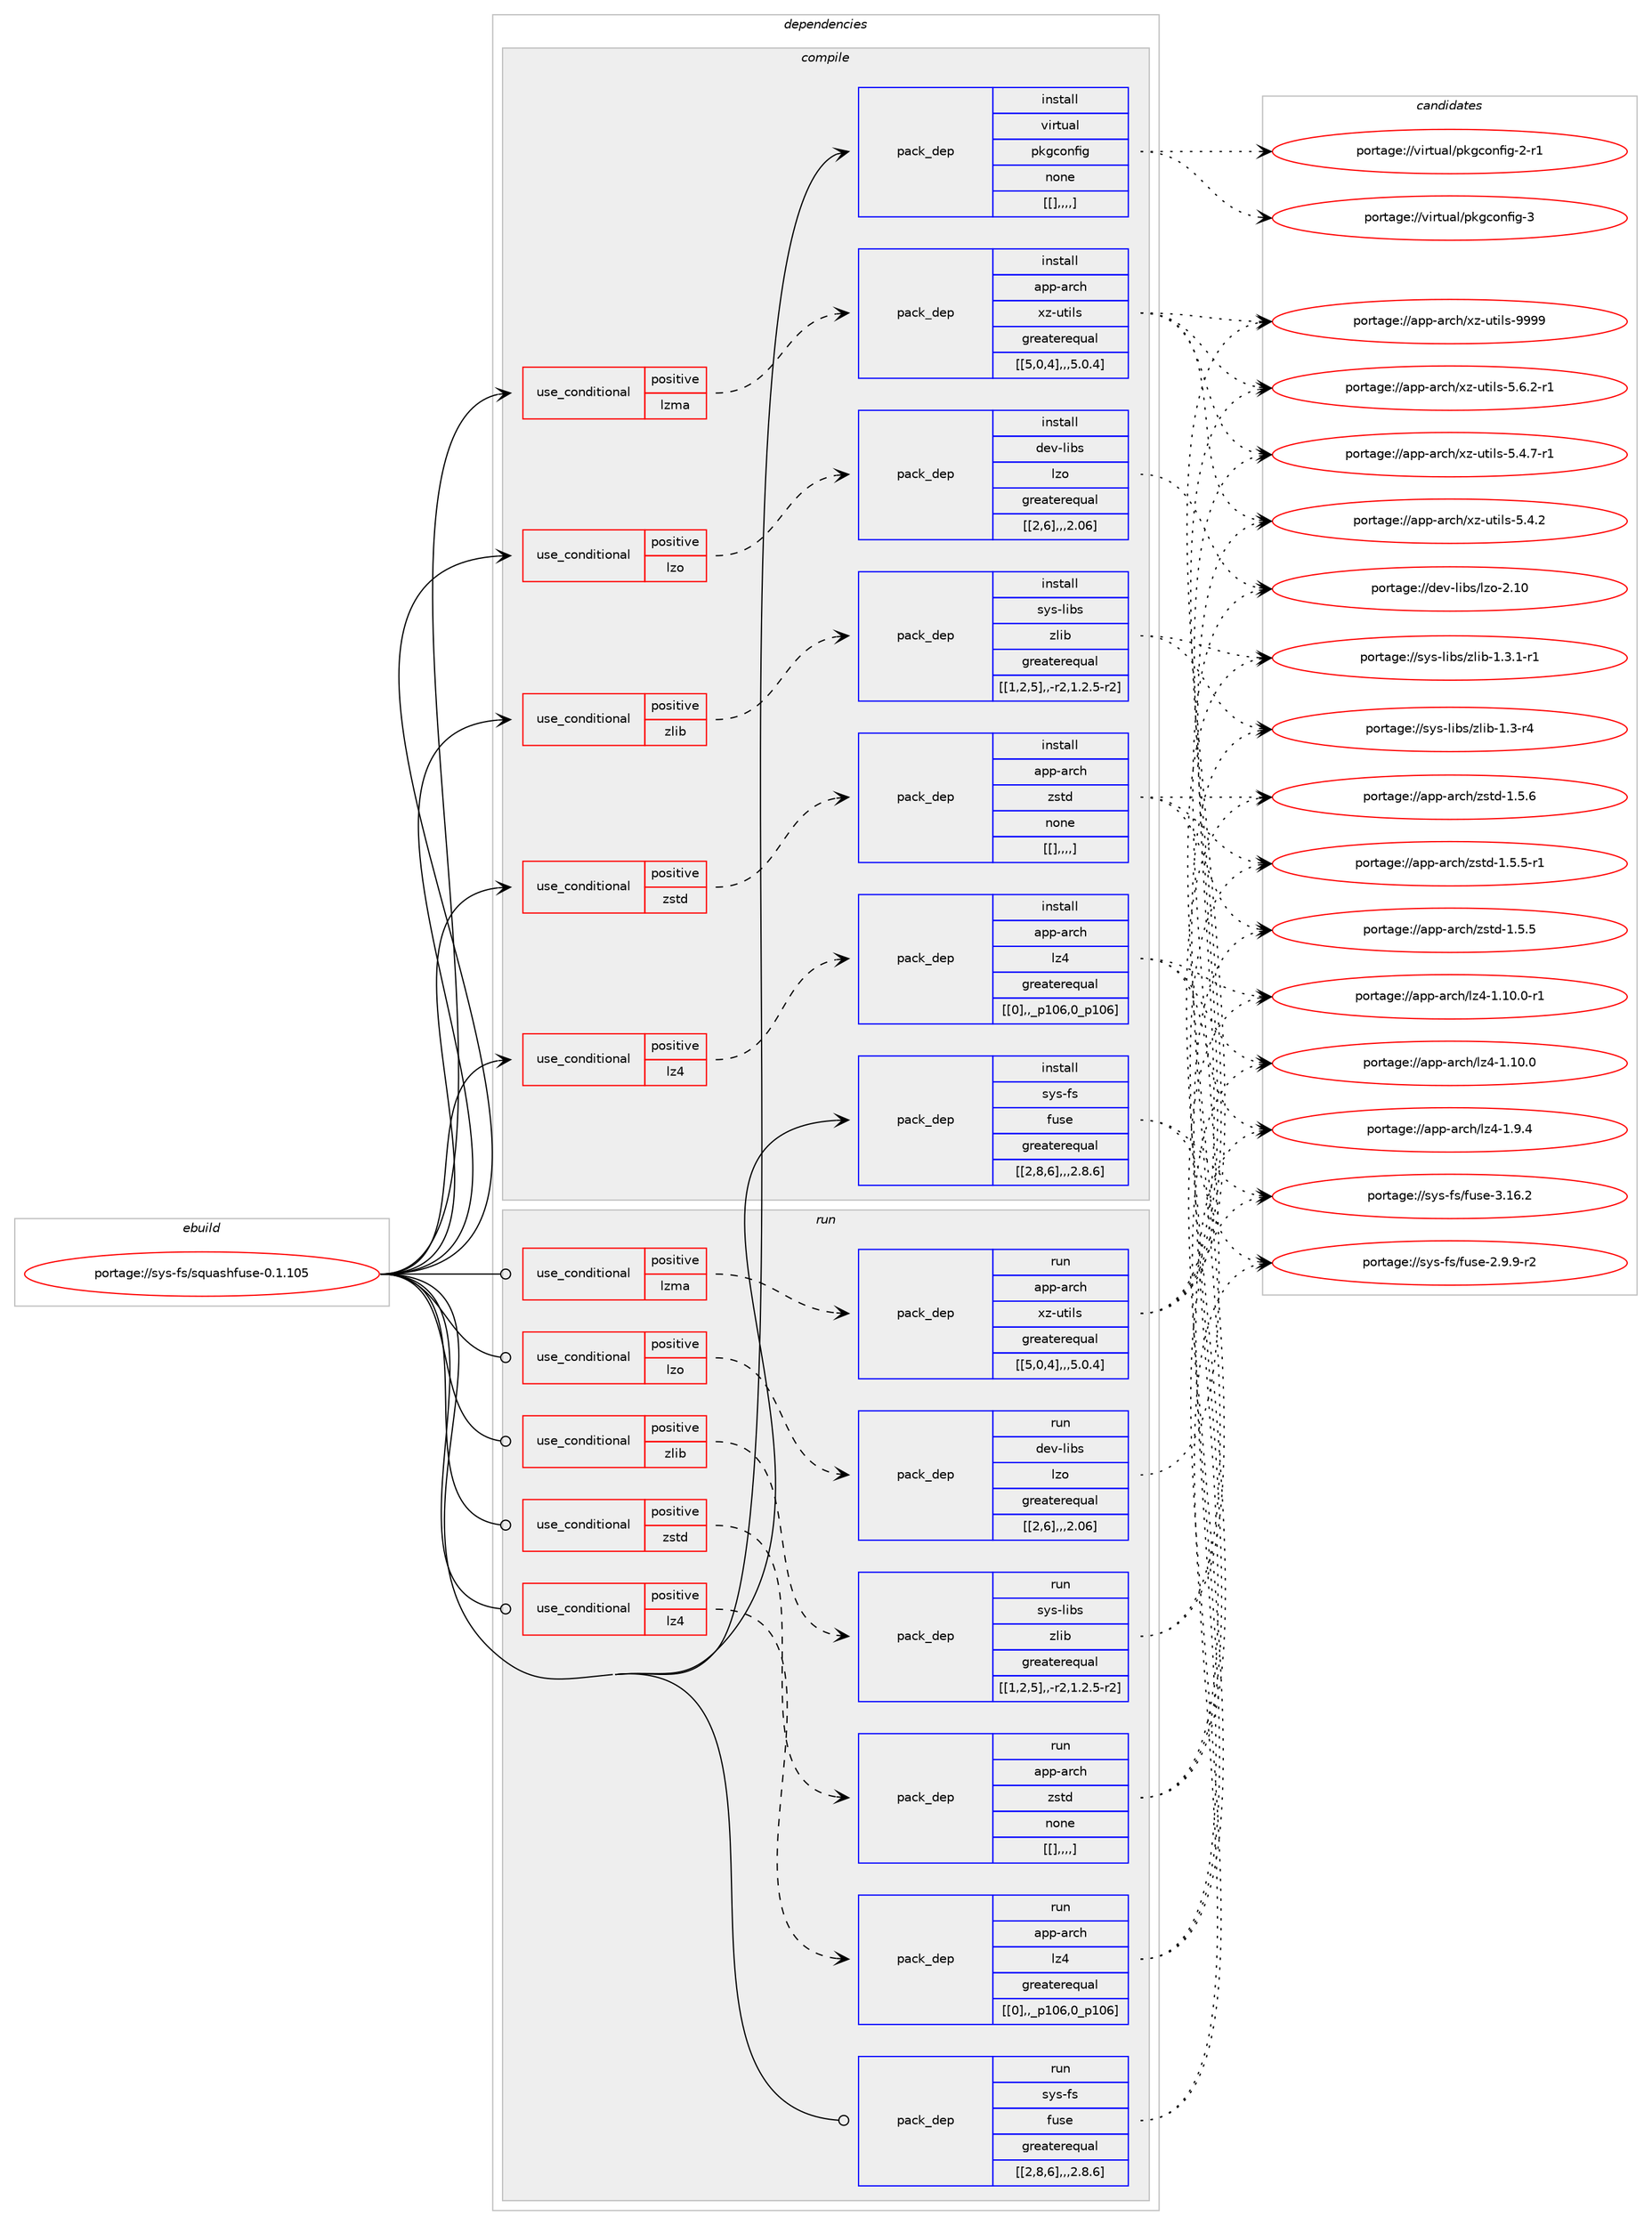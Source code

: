 digraph prolog {

# *************
# Graph options
# *************

newrank=true;
concentrate=true;
compound=true;
graph [rankdir=LR,fontname=Helvetica,fontsize=10,ranksep=1.5];#, ranksep=2.5, nodesep=0.2];
edge  [arrowhead=vee];
node  [fontname=Helvetica,fontsize=10];

# **********
# The ebuild
# **********

subgraph cluster_leftcol {
color=gray;
label=<<i>ebuild</i>>;
id [label="portage://sys-fs/squashfuse-0.1.105", color=red, width=4, href="../sys-fs/squashfuse-0.1.105.svg"];
}

# ****************
# The dependencies
# ****************

subgraph cluster_midcol {
color=gray;
label=<<i>dependencies</i>>;
subgraph cluster_compile {
fillcolor="#eeeeee";
style=filled;
label=<<i>compile</i>>;
subgraph cond121027 {
dependency455058 [label=<<TABLE BORDER="0" CELLBORDER="1" CELLSPACING="0" CELLPADDING="4"><TR><TD ROWSPAN="3" CELLPADDING="10">use_conditional</TD></TR><TR><TD>positive</TD></TR><TR><TD>lz4</TD></TR></TABLE>>, shape=none, color=red];
subgraph pack330933 {
dependency455059 [label=<<TABLE BORDER="0" CELLBORDER="1" CELLSPACING="0" CELLPADDING="4" WIDTH="220"><TR><TD ROWSPAN="6" CELLPADDING="30">pack_dep</TD></TR><TR><TD WIDTH="110">install</TD></TR><TR><TD>app-arch</TD></TR><TR><TD>lz4</TD></TR><TR><TD>greaterequal</TD></TR><TR><TD>[[0],,_p106,0_p106]</TD></TR></TABLE>>, shape=none, color=blue];
}
dependency455058:e -> dependency455059:w [weight=20,style="dashed",arrowhead="vee"];
}
id:e -> dependency455058:w [weight=20,style="solid",arrowhead="vee"];
subgraph cond121028 {
dependency455060 [label=<<TABLE BORDER="0" CELLBORDER="1" CELLSPACING="0" CELLPADDING="4"><TR><TD ROWSPAN="3" CELLPADDING="10">use_conditional</TD></TR><TR><TD>positive</TD></TR><TR><TD>lzma</TD></TR></TABLE>>, shape=none, color=red];
subgraph pack330934 {
dependency455061 [label=<<TABLE BORDER="0" CELLBORDER="1" CELLSPACING="0" CELLPADDING="4" WIDTH="220"><TR><TD ROWSPAN="6" CELLPADDING="30">pack_dep</TD></TR><TR><TD WIDTH="110">install</TD></TR><TR><TD>app-arch</TD></TR><TR><TD>xz-utils</TD></TR><TR><TD>greaterequal</TD></TR><TR><TD>[[5,0,4],,,5.0.4]</TD></TR></TABLE>>, shape=none, color=blue];
}
dependency455060:e -> dependency455061:w [weight=20,style="dashed",arrowhead="vee"];
}
id:e -> dependency455060:w [weight=20,style="solid",arrowhead="vee"];
subgraph cond121029 {
dependency455062 [label=<<TABLE BORDER="0" CELLBORDER="1" CELLSPACING="0" CELLPADDING="4"><TR><TD ROWSPAN="3" CELLPADDING="10">use_conditional</TD></TR><TR><TD>positive</TD></TR><TR><TD>lzo</TD></TR></TABLE>>, shape=none, color=red];
subgraph pack330935 {
dependency455063 [label=<<TABLE BORDER="0" CELLBORDER="1" CELLSPACING="0" CELLPADDING="4" WIDTH="220"><TR><TD ROWSPAN="6" CELLPADDING="30">pack_dep</TD></TR><TR><TD WIDTH="110">install</TD></TR><TR><TD>dev-libs</TD></TR><TR><TD>lzo</TD></TR><TR><TD>greaterequal</TD></TR><TR><TD>[[2,6],,,2.06]</TD></TR></TABLE>>, shape=none, color=blue];
}
dependency455062:e -> dependency455063:w [weight=20,style="dashed",arrowhead="vee"];
}
id:e -> dependency455062:w [weight=20,style="solid",arrowhead="vee"];
subgraph cond121030 {
dependency455064 [label=<<TABLE BORDER="0" CELLBORDER="1" CELLSPACING="0" CELLPADDING="4"><TR><TD ROWSPAN="3" CELLPADDING="10">use_conditional</TD></TR><TR><TD>positive</TD></TR><TR><TD>zlib</TD></TR></TABLE>>, shape=none, color=red];
subgraph pack330936 {
dependency455065 [label=<<TABLE BORDER="0" CELLBORDER="1" CELLSPACING="0" CELLPADDING="4" WIDTH="220"><TR><TD ROWSPAN="6" CELLPADDING="30">pack_dep</TD></TR><TR><TD WIDTH="110">install</TD></TR><TR><TD>sys-libs</TD></TR><TR><TD>zlib</TD></TR><TR><TD>greaterequal</TD></TR><TR><TD>[[1,2,5],,-r2,1.2.5-r2]</TD></TR></TABLE>>, shape=none, color=blue];
}
dependency455064:e -> dependency455065:w [weight=20,style="dashed",arrowhead="vee"];
}
id:e -> dependency455064:w [weight=20,style="solid",arrowhead="vee"];
subgraph cond121031 {
dependency455066 [label=<<TABLE BORDER="0" CELLBORDER="1" CELLSPACING="0" CELLPADDING="4"><TR><TD ROWSPAN="3" CELLPADDING="10">use_conditional</TD></TR><TR><TD>positive</TD></TR><TR><TD>zstd</TD></TR></TABLE>>, shape=none, color=red];
subgraph pack330937 {
dependency455067 [label=<<TABLE BORDER="0" CELLBORDER="1" CELLSPACING="0" CELLPADDING="4" WIDTH="220"><TR><TD ROWSPAN="6" CELLPADDING="30">pack_dep</TD></TR><TR><TD WIDTH="110">install</TD></TR><TR><TD>app-arch</TD></TR><TR><TD>zstd</TD></TR><TR><TD>none</TD></TR><TR><TD>[[],,,,]</TD></TR></TABLE>>, shape=none, color=blue];
}
dependency455066:e -> dependency455067:w [weight=20,style="dashed",arrowhead="vee"];
}
id:e -> dependency455066:w [weight=20,style="solid",arrowhead="vee"];
subgraph pack330938 {
dependency455068 [label=<<TABLE BORDER="0" CELLBORDER="1" CELLSPACING="0" CELLPADDING="4" WIDTH="220"><TR><TD ROWSPAN="6" CELLPADDING="30">pack_dep</TD></TR><TR><TD WIDTH="110">install</TD></TR><TR><TD>sys-fs</TD></TR><TR><TD>fuse</TD></TR><TR><TD>greaterequal</TD></TR><TR><TD>[[2,8,6],,,2.8.6]</TD></TR></TABLE>>, shape=none, color=blue];
}
id:e -> dependency455068:w [weight=20,style="solid",arrowhead="vee"];
subgraph pack330939 {
dependency455069 [label=<<TABLE BORDER="0" CELLBORDER="1" CELLSPACING="0" CELLPADDING="4" WIDTH="220"><TR><TD ROWSPAN="6" CELLPADDING="30">pack_dep</TD></TR><TR><TD WIDTH="110">install</TD></TR><TR><TD>virtual</TD></TR><TR><TD>pkgconfig</TD></TR><TR><TD>none</TD></TR><TR><TD>[[],,,,]</TD></TR></TABLE>>, shape=none, color=blue];
}
id:e -> dependency455069:w [weight=20,style="solid",arrowhead="vee"];
}
subgraph cluster_compileandrun {
fillcolor="#eeeeee";
style=filled;
label=<<i>compile and run</i>>;
}
subgraph cluster_run {
fillcolor="#eeeeee";
style=filled;
label=<<i>run</i>>;
subgraph cond121032 {
dependency455070 [label=<<TABLE BORDER="0" CELLBORDER="1" CELLSPACING="0" CELLPADDING="4"><TR><TD ROWSPAN="3" CELLPADDING="10">use_conditional</TD></TR><TR><TD>positive</TD></TR><TR><TD>lz4</TD></TR></TABLE>>, shape=none, color=red];
subgraph pack330940 {
dependency455071 [label=<<TABLE BORDER="0" CELLBORDER="1" CELLSPACING="0" CELLPADDING="4" WIDTH="220"><TR><TD ROWSPAN="6" CELLPADDING="30">pack_dep</TD></TR><TR><TD WIDTH="110">run</TD></TR><TR><TD>app-arch</TD></TR><TR><TD>lz4</TD></TR><TR><TD>greaterequal</TD></TR><TR><TD>[[0],,_p106,0_p106]</TD></TR></TABLE>>, shape=none, color=blue];
}
dependency455070:e -> dependency455071:w [weight=20,style="dashed",arrowhead="vee"];
}
id:e -> dependency455070:w [weight=20,style="solid",arrowhead="odot"];
subgraph cond121033 {
dependency455072 [label=<<TABLE BORDER="0" CELLBORDER="1" CELLSPACING="0" CELLPADDING="4"><TR><TD ROWSPAN="3" CELLPADDING="10">use_conditional</TD></TR><TR><TD>positive</TD></TR><TR><TD>lzma</TD></TR></TABLE>>, shape=none, color=red];
subgraph pack330941 {
dependency455073 [label=<<TABLE BORDER="0" CELLBORDER="1" CELLSPACING="0" CELLPADDING="4" WIDTH="220"><TR><TD ROWSPAN="6" CELLPADDING="30">pack_dep</TD></TR><TR><TD WIDTH="110">run</TD></TR><TR><TD>app-arch</TD></TR><TR><TD>xz-utils</TD></TR><TR><TD>greaterequal</TD></TR><TR><TD>[[5,0,4],,,5.0.4]</TD></TR></TABLE>>, shape=none, color=blue];
}
dependency455072:e -> dependency455073:w [weight=20,style="dashed",arrowhead="vee"];
}
id:e -> dependency455072:w [weight=20,style="solid",arrowhead="odot"];
subgraph cond121034 {
dependency455074 [label=<<TABLE BORDER="0" CELLBORDER="1" CELLSPACING="0" CELLPADDING="4"><TR><TD ROWSPAN="3" CELLPADDING="10">use_conditional</TD></TR><TR><TD>positive</TD></TR><TR><TD>lzo</TD></TR></TABLE>>, shape=none, color=red];
subgraph pack330942 {
dependency455075 [label=<<TABLE BORDER="0" CELLBORDER="1" CELLSPACING="0" CELLPADDING="4" WIDTH="220"><TR><TD ROWSPAN="6" CELLPADDING="30">pack_dep</TD></TR><TR><TD WIDTH="110">run</TD></TR><TR><TD>dev-libs</TD></TR><TR><TD>lzo</TD></TR><TR><TD>greaterequal</TD></TR><TR><TD>[[2,6],,,2.06]</TD></TR></TABLE>>, shape=none, color=blue];
}
dependency455074:e -> dependency455075:w [weight=20,style="dashed",arrowhead="vee"];
}
id:e -> dependency455074:w [weight=20,style="solid",arrowhead="odot"];
subgraph cond121035 {
dependency455076 [label=<<TABLE BORDER="0" CELLBORDER="1" CELLSPACING="0" CELLPADDING="4"><TR><TD ROWSPAN="3" CELLPADDING="10">use_conditional</TD></TR><TR><TD>positive</TD></TR><TR><TD>zlib</TD></TR></TABLE>>, shape=none, color=red];
subgraph pack330943 {
dependency455077 [label=<<TABLE BORDER="0" CELLBORDER="1" CELLSPACING="0" CELLPADDING="4" WIDTH="220"><TR><TD ROWSPAN="6" CELLPADDING="30">pack_dep</TD></TR><TR><TD WIDTH="110">run</TD></TR><TR><TD>sys-libs</TD></TR><TR><TD>zlib</TD></TR><TR><TD>greaterequal</TD></TR><TR><TD>[[1,2,5],,-r2,1.2.5-r2]</TD></TR></TABLE>>, shape=none, color=blue];
}
dependency455076:e -> dependency455077:w [weight=20,style="dashed",arrowhead="vee"];
}
id:e -> dependency455076:w [weight=20,style="solid",arrowhead="odot"];
subgraph cond121036 {
dependency455078 [label=<<TABLE BORDER="0" CELLBORDER="1" CELLSPACING="0" CELLPADDING="4"><TR><TD ROWSPAN="3" CELLPADDING="10">use_conditional</TD></TR><TR><TD>positive</TD></TR><TR><TD>zstd</TD></TR></TABLE>>, shape=none, color=red];
subgraph pack330944 {
dependency455079 [label=<<TABLE BORDER="0" CELLBORDER="1" CELLSPACING="0" CELLPADDING="4" WIDTH="220"><TR><TD ROWSPAN="6" CELLPADDING="30">pack_dep</TD></TR><TR><TD WIDTH="110">run</TD></TR><TR><TD>app-arch</TD></TR><TR><TD>zstd</TD></TR><TR><TD>none</TD></TR><TR><TD>[[],,,,]</TD></TR></TABLE>>, shape=none, color=blue];
}
dependency455078:e -> dependency455079:w [weight=20,style="dashed",arrowhead="vee"];
}
id:e -> dependency455078:w [weight=20,style="solid",arrowhead="odot"];
subgraph pack330945 {
dependency455080 [label=<<TABLE BORDER="0" CELLBORDER="1" CELLSPACING="0" CELLPADDING="4" WIDTH="220"><TR><TD ROWSPAN="6" CELLPADDING="30">pack_dep</TD></TR><TR><TD WIDTH="110">run</TD></TR><TR><TD>sys-fs</TD></TR><TR><TD>fuse</TD></TR><TR><TD>greaterequal</TD></TR><TR><TD>[[2,8,6],,,2.8.6]</TD></TR></TABLE>>, shape=none, color=blue];
}
id:e -> dependency455080:w [weight=20,style="solid",arrowhead="odot"];
}
}

# **************
# The candidates
# **************

subgraph cluster_choices {
rank=same;
color=gray;
label=<<i>candidates</i>>;

subgraph choice330933 {
color=black;
nodesep=1;
choice971121124597114991044710812252454946494846484511449 [label="portage://app-arch/lz4-1.10.0-r1", color=red, width=4,href="../app-arch/lz4-1.10.0-r1.svg"];
choice97112112459711499104471081225245494649484648 [label="portage://app-arch/lz4-1.10.0", color=red, width=4,href="../app-arch/lz4-1.10.0.svg"];
choice971121124597114991044710812252454946574652 [label="portage://app-arch/lz4-1.9.4", color=red, width=4,href="../app-arch/lz4-1.9.4.svg"];
dependency455059:e -> choice971121124597114991044710812252454946494846484511449:w [style=dotted,weight="100"];
dependency455059:e -> choice97112112459711499104471081225245494649484648:w [style=dotted,weight="100"];
dependency455059:e -> choice971121124597114991044710812252454946574652:w [style=dotted,weight="100"];
}
subgraph choice330934 {
color=black;
nodesep=1;
choice9711211245971149910447120122451171161051081154557575757 [label="portage://app-arch/xz-utils-9999", color=red, width=4,href="../app-arch/xz-utils-9999.svg"];
choice9711211245971149910447120122451171161051081154553465446504511449 [label="portage://app-arch/xz-utils-5.6.2-r1", color=red, width=4,href="../app-arch/xz-utils-5.6.2-r1.svg"];
choice9711211245971149910447120122451171161051081154553465246554511449 [label="portage://app-arch/xz-utils-5.4.7-r1", color=red, width=4,href="../app-arch/xz-utils-5.4.7-r1.svg"];
choice971121124597114991044712012245117116105108115455346524650 [label="portage://app-arch/xz-utils-5.4.2", color=red, width=4,href="../app-arch/xz-utils-5.4.2.svg"];
dependency455061:e -> choice9711211245971149910447120122451171161051081154557575757:w [style=dotted,weight="100"];
dependency455061:e -> choice9711211245971149910447120122451171161051081154553465446504511449:w [style=dotted,weight="100"];
dependency455061:e -> choice9711211245971149910447120122451171161051081154553465246554511449:w [style=dotted,weight="100"];
dependency455061:e -> choice971121124597114991044712012245117116105108115455346524650:w [style=dotted,weight="100"];
}
subgraph choice330935 {
color=black;
nodesep=1;
choice1001011184510810598115471081221114550464948 [label="portage://dev-libs/lzo-2.10", color=red, width=4,href="../dev-libs/lzo-2.10.svg"];
dependency455063:e -> choice1001011184510810598115471081221114550464948:w [style=dotted,weight="100"];
}
subgraph choice330936 {
color=black;
nodesep=1;
choice115121115451081059811547122108105984549465146494511449 [label="portage://sys-libs/zlib-1.3.1-r1", color=red, width=4,href="../sys-libs/zlib-1.3.1-r1.svg"];
choice11512111545108105981154712210810598454946514511452 [label="portage://sys-libs/zlib-1.3-r4", color=red, width=4,href="../sys-libs/zlib-1.3-r4.svg"];
dependency455065:e -> choice115121115451081059811547122108105984549465146494511449:w [style=dotted,weight="100"];
dependency455065:e -> choice11512111545108105981154712210810598454946514511452:w [style=dotted,weight="100"];
}
subgraph choice330937 {
color=black;
nodesep=1;
choice9711211245971149910447122115116100454946534654 [label="portage://app-arch/zstd-1.5.6", color=red, width=4,href="../app-arch/zstd-1.5.6.svg"];
choice97112112459711499104471221151161004549465346534511449 [label="portage://app-arch/zstd-1.5.5-r1", color=red, width=4,href="../app-arch/zstd-1.5.5-r1.svg"];
choice9711211245971149910447122115116100454946534653 [label="portage://app-arch/zstd-1.5.5", color=red, width=4,href="../app-arch/zstd-1.5.5.svg"];
dependency455067:e -> choice9711211245971149910447122115116100454946534654:w [style=dotted,weight="100"];
dependency455067:e -> choice97112112459711499104471221151161004549465346534511449:w [style=dotted,weight="100"];
dependency455067:e -> choice9711211245971149910447122115116100454946534653:w [style=dotted,weight="100"];
}
subgraph choice330938 {
color=black;
nodesep=1;
choice115121115451021154710211711510145514649544650 [label="portage://sys-fs/fuse-3.16.2", color=red, width=4,href="../sys-fs/fuse-3.16.2.svg"];
choice11512111545102115471021171151014550465746574511450 [label="portage://sys-fs/fuse-2.9.9-r2", color=red, width=4,href="../sys-fs/fuse-2.9.9-r2.svg"];
dependency455068:e -> choice115121115451021154710211711510145514649544650:w [style=dotted,weight="100"];
dependency455068:e -> choice11512111545102115471021171151014550465746574511450:w [style=dotted,weight="100"];
}
subgraph choice330939 {
color=black;
nodesep=1;
choice1181051141161179710847112107103991111101021051034551 [label="portage://virtual/pkgconfig-3", color=red, width=4,href="../virtual/pkgconfig-3.svg"];
choice11810511411611797108471121071039911111010210510345504511449 [label="portage://virtual/pkgconfig-2-r1", color=red, width=4,href="../virtual/pkgconfig-2-r1.svg"];
dependency455069:e -> choice1181051141161179710847112107103991111101021051034551:w [style=dotted,weight="100"];
dependency455069:e -> choice11810511411611797108471121071039911111010210510345504511449:w [style=dotted,weight="100"];
}
subgraph choice330940 {
color=black;
nodesep=1;
choice971121124597114991044710812252454946494846484511449 [label="portage://app-arch/lz4-1.10.0-r1", color=red, width=4,href="../app-arch/lz4-1.10.0-r1.svg"];
choice97112112459711499104471081225245494649484648 [label="portage://app-arch/lz4-1.10.0", color=red, width=4,href="../app-arch/lz4-1.10.0.svg"];
choice971121124597114991044710812252454946574652 [label="portage://app-arch/lz4-1.9.4", color=red, width=4,href="../app-arch/lz4-1.9.4.svg"];
dependency455071:e -> choice971121124597114991044710812252454946494846484511449:w [style=dotted,weight="100"];
dependency455071:e -> choice97112112459711499104471081225245494649484648:w [style=dotted,weight="100"];
dependency455071:e -> choice971121124597114991044710812252454946574652:w [style=dotted,weight="100"];
}
subgraph choice330941 {
color=black;
nodesep=1;
choice9711211245971149910447120122451171161051081154557575757 [label="portage://app-arch/xz-utils-9999", color=red, width=4,href="../app-arch/xz-utils-9999.svg"];
choice9711211245971149910447120122451171161051081154553465446504511449 [label="portage://app-arch/xz-utils-5.6.2-r1", color=red, width=4,href="../app-arch/xz-utils-5.6.2-r1.svg"];
choice9711211245971149910447120122451171161051081154553465246554511449 [label="portage://app-arch/xz-utils-5.4.7-r1", color=red, width=4,href="../app-arch/xz-utils-5.4.7-r1.svg"];
choice971121124597114991044712012245117116105108115455346524650 [label="portage://app-arch/xz-utils-5.4.2", color=red, width=4,href="../app-arch/xz-utils-5.4.2.svg"];
dependency455073:e -> choice9711211245971149910447120122451171161051081154557575757:w [style=dotted,weight="100"];
dependency455073:e -> choice9711211245971149910447120122451171161051081154553465446504511449:w [style=dotted,weight="100"];
dependency455073:e -> choice9711211245971149910447120122451171161051081154553465246554511449:w [style=dotted,weight="100"];
dependency455073:e -> choice971121124597114991044712012245117116105108115455346524650:w [style=dotted,weight="100"];
}
subgraph choice330942 {
color=black;
nodesep=1;
choice1001011184510810598115471081221114550464948 [label="portage://dev-libs/lzo-2.10", color=red, width=4,href="../dev-libs/lzo-2.10.svg"];
dependency455075:e -> choice1001011184510810598115471081221114550464948:w [style=dotted,weight="100"];
}
subgraph choice330943 {
color=black;
nodesep=1;
choice115121115451081059811547122108105984549465146494511449 [label="portage://sys-libs/zlib-1.3.1-r1", color=red, width=4,href="../sys-libs/zlib-1.3.1-r1.svg"];
choice11512111545108105981154712210810598454946514511452 [label="portage://sys-libs/zlib-1.3-r4", color=red, width=4,href="../sys-libs/zlib-1.3-r4.svg"];
dependency455077:e -> choice115121115451081059811547122108105984549465146494511449:w [style=dotted,weight="100"];
dependency455077:e -> choice11512111545108105981154712210810598454946514511452:w [style=dotted,weight="100"];
}
subgraph choice330944 {
color=black;
nodesep=1;
choice9711211245971149910447122115116100454946534654 [label="portage://app-arch/zstd-1.5.6", color=red, width=4,href="../app-arch/zstd-1.5.6.svg"];
choice97112112459711499104471221151161004549465346534511449 [label="portage://app-arch/zstd-1.5.5-r1", color=red, width=4,href="../app-arch/zstd-1.5.5-r1.svg"];
choice9711211245971149910447122115116100454946534653 [label="portage://app-arch/zstd-1.5.5", color=red, width=4,href="../app-arch/zstd-1.5.5.svg"];
dependency455079:e -> choice9711211245971149910447122115116100454946534654:w [style=dotted,weight="100"];
dependency455079:e -> choice97112112459711499104471221151161004549465346534511449:w [style=dotted,weight="100"];
dependency455079:e -> choice9711211245971149910447122115116100454946534653:w [style=dotted,weight="100"];
}
subgraph choice330945 {
color=black;
nodesep=1;
choice115121115451021154710211711510145514649544650 [label="portage://sys-fs/fuse-3.16.2", color=red, width=4,href="../sys-fs/fuse-3.16.2.svg"];
choice11512111545102115471021171151014550465746574511450 [label="portage://sys-fs/fuse-2.9.9-r2", color=red, width=4,href="../sys-fs/fuse-2.9.9-r2.svg"];
dependency455080:e -> choice115121115451021154710211711510145514649544650:w [style=dotted,weight="100"];
dependency455080:e -> choice11512111545102115471021171151014550465746574511450:w [style=dotted,weight="100"];
}
}

}
